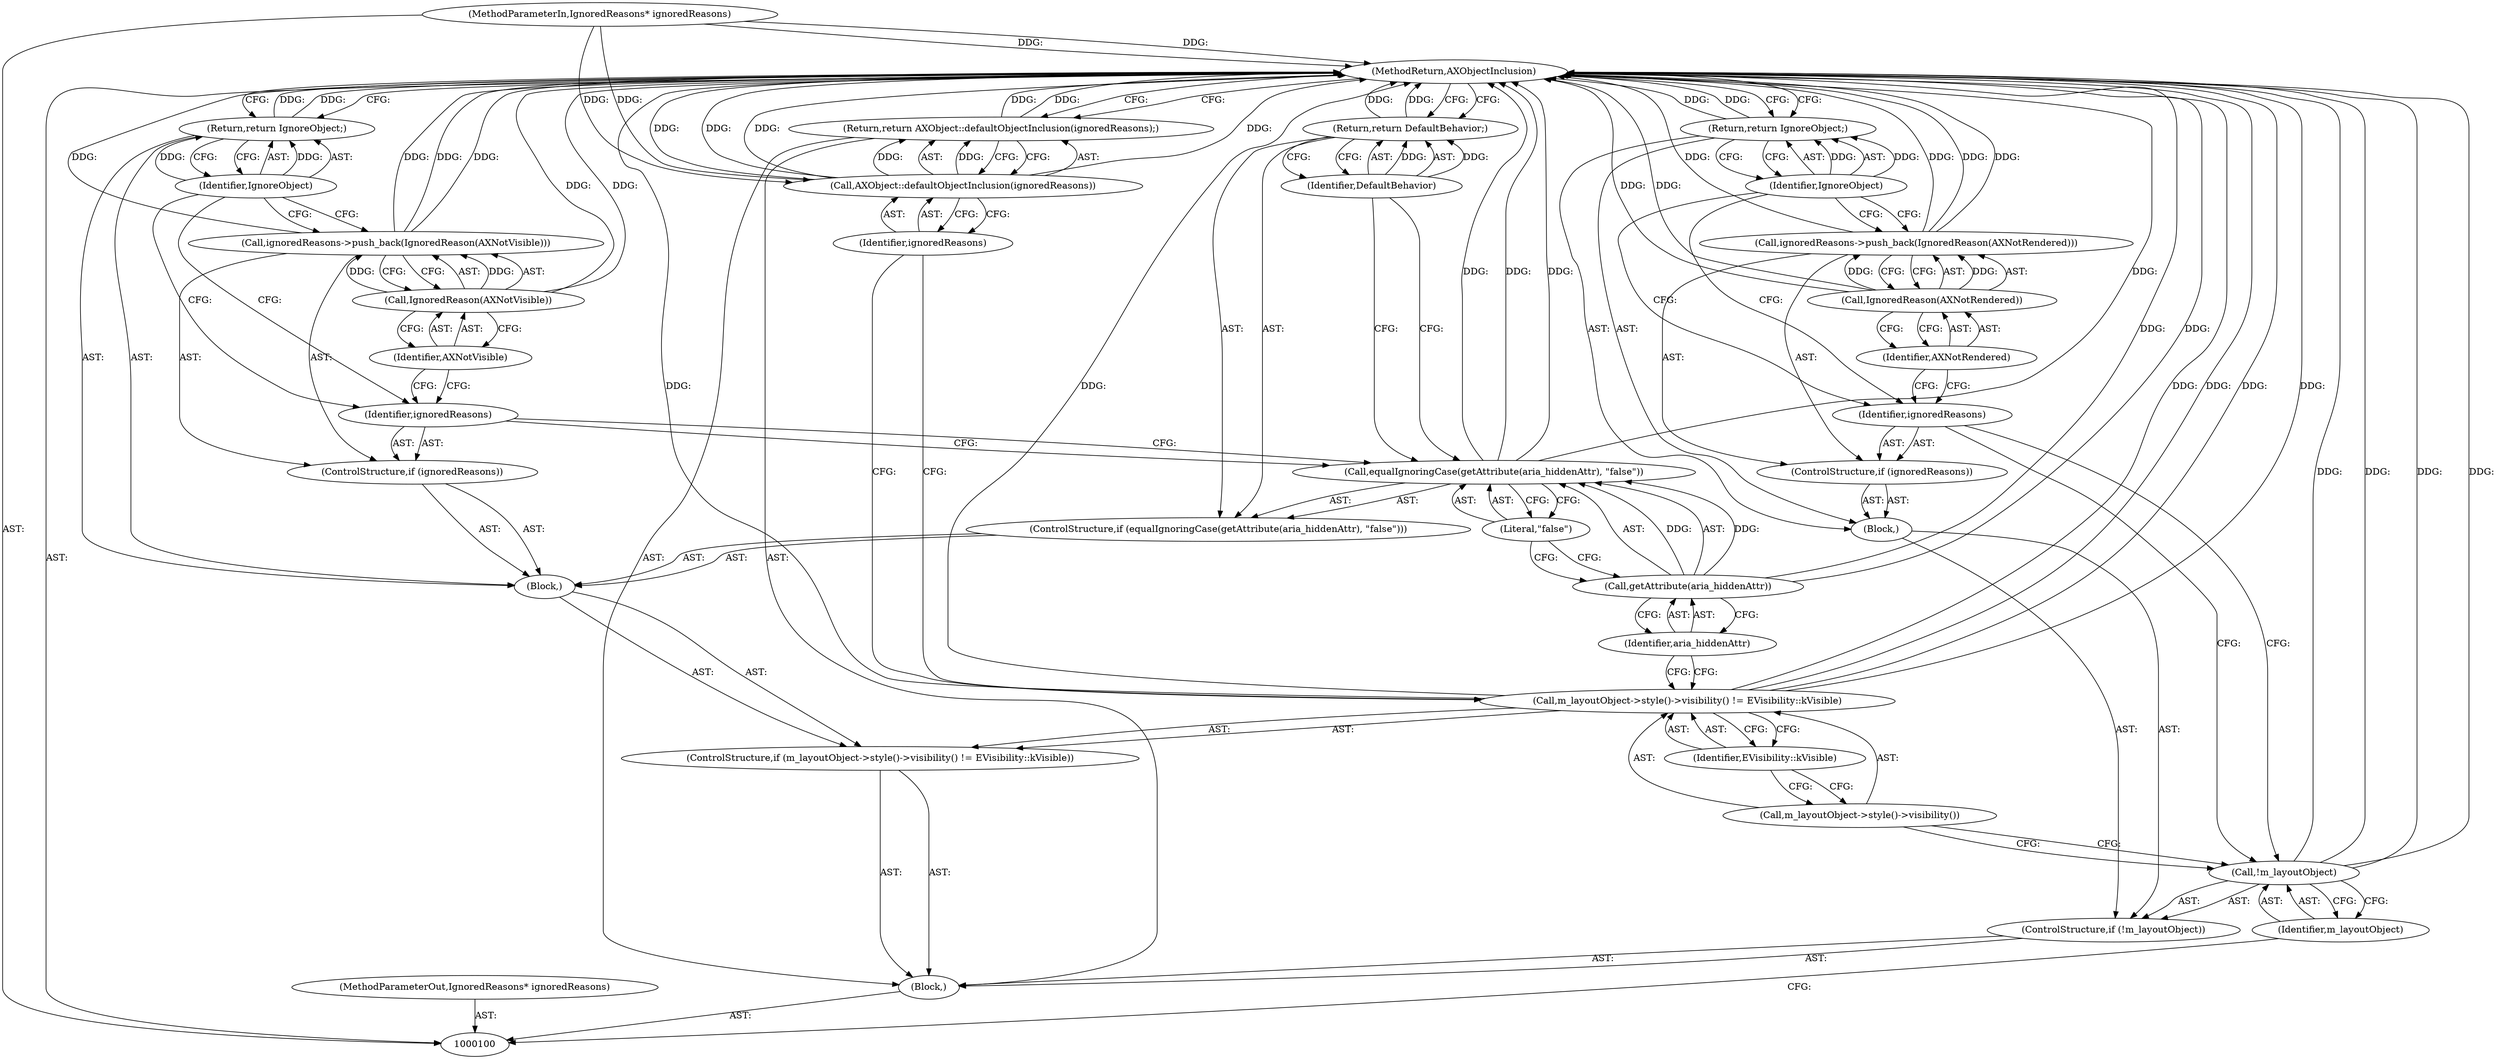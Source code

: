 digraph "1_Chrome_d27468a832d5316884bd02f459cbf493697fd7e1_1" {
"1000136" [label="(MethodReturn,AXObjectInclusion)"];
"1000114" [label="(ControlStructure,if (m_layoutObject->style()->visibility() != EVisibility::kVisible))"];
"1000117" [label="(Identifier,EVisibility::kVisible)"];
"1000115" [label="(Call,m_layoutObject->style()->visibility() != EVisibility::kVisible)"];
"1000116" [label="(Call,m_layoutObject->style()->visibility())"];
"1000118" [label="(Block,)"];
"1000121" [label="(Call,getAttribute(aria_hiddenAttr))"];
"1000122" [label="(Identifier,aria_hiddenAttr)"];
"1000119" [label="(ControlStructure,if (equalIgnoringCase(getAttribute(aria_hiddenAttr), \"false\")))"];
"1000123" [label="(Literal,\"false\")"];
"1000120" [label="(Call,equalIgnoringCase(getAttribute(aria_hiddenAttr), \"false\"))"];
"1000125" [label="(Identifier,DefaultBehavior)"];
"1000124" [label="(Return,return DefaultBehavior;)"];
"1000126" [label="(ControlStructure,if (ignoredReasons))"];
"1000127" [label="(Identifier,ignoredReasons)"];
"1000129" [label="(Call,IgnoredReason(AXNotVisible))"];
"1000130" [label="(Identifier,AXNotVisible)"];
"1000128" [label="(Call,ignoredReasons->push_back(IgnoredReason(AXNotVisible)))"];
"1000132" [label="(Identifier,IgnoreObject)"];
"1000131" [label="(Return,return IgnoreObject;)"];
"1000133" [label="(Return,return AXObject::defaultObjectInclusion(ignoredReasons);)"];
"1000135" [label="(Identifier,ignoredReasons)"];
"1000134" [label="(Call,AXObject::defaultObjectInclusion(ignoredReasons))"];
"1000101" [label="(MethodParameterIn,IgnoredReasons* ignoredReasons)"];
"1000176" [label="(MethodParameterOut,IgnoredReasons* ignoredReasons)"];
"1000102" [label="(Block,)"];
"1000103" [label="(ControlStructure,if (!m_layoutObject))"];
"1000106" [label="(Block,)"];
"1000104" [label="(Call,!m_layoutObject)"];
"1000105" [label="(Identifier,m_layoutObject)"];
"1000107" [label="(ControlStructure,if (ignoredReasons))"];
"1000108" [label="(Identifier,ignoredReasons)"];
"1000110" [label="(Call,IgnoredReason(AXNotRendered))"];
"1000111" [label="(Identifier,AXNotRendered)"];
"1000109" [label="(Call,ignoredReasons->push_back(IgnoredReason(AXNotRendered)))"];
"1000113" [label="(Identifier,IgnoreObject)"];
"1000112" [label="(Return,return IgnoreObject;)"];
"1000136" -> "1000100"  [label="AST: "];
"1000136" -> "1000112"  [label="CFG: "];
"1000136" -> "1000124"  [label="CFG: "];
"1000136" -> "1000131"  [label="CFG: "];
"1000136" -> "1000133"  [label="CFG: "];
"1000115" -> "1000136"  [label="DDG: "];
"1000115" -> "1000136"  [label="DDG: "];
"1000115" -> "1000136"  [label="DDG: "];
"1000129" -> "1000136"  [label="DDG: "];
"1000104" -> "1000136"  [label="DDG: "];
"1000104" -> "1000136"  [label="DDG: "];
"1000121" -> "1000136"  [label="DDG: "];
"1000128" -> "1000136"  [label="DDG: "];
"1000128" -> "1000136"  [label="DDG: "];
"1000109" -> "1000136"  [label="DDG: "];
"1000109" -> "1000136"  [label="DDG: "];
"1000134" -> "1000136"  [label="DDG: "];
"1000134" -> "1000136"  [label="DDG: "];
"1000120" -> "1000136"  [label="DDG: "];
"1000120" -> "1000136"  [label="DDG: "];
"1000101" -> "1000136"  [label="DDG: "];
"1000110" -> "1000136"  [label="DDG: "];
"1000112" -> "1000136"  [label="DDG: "];
"1000124" -> "1000136"  [label="DDG: "];
"1000133" -> "1000136"  [label="DDG: "];
"1000131" -> "1000136"  [label="DDG: "];
"1000114" -> "1000102"  [label="AST: "];
"1000115" -> "1000114"  [label="AST: "];
"1000118" -> "1000114"  [label="AST: "];
"1000117" -> "1000115"  [label="AST: "];
"1000117" -> "1000116"  [label="CFG: "];
"1000115" -> "1000117"  [label="CFG: "];
"1000115" -> "1000114"  [label="AST: "];
"1000115" -> "1000117"  [label="CFG: "];
"1000116" -> "1000115"  [label="AST: "];
"1000117" -> "1000115"  [label="AST: "];
"1000122" -> "1000115"  [label="CFG: "];
"1000135" -> "1000115"  [label="CFG: "];
"1000115" -> "1000136"  [label="DDG: "];
"1000115" -> "1000136"  [label="DDG: "];
"1000115" -> "1000136"  [label="DDG: "];
"1000116" -> "1000115"  [label="AST: "];
"1000116" -> "1000104"  [label="CFG: "];
"1000117" -> "1000116"  [label="CFG: "];
"1000118" -> "1000114"  [label="AST: "];
"1000119" -> "1000118"  [label="AST: "];
"1000126" -> "1000118"  [label="AST: "];
"1000131" -> "1000118"  [label="AST: "];
"1000121" -> "1000120"  [label="AST: "];
"1000121" -> "1000122"  [label="CFG: "];
"1000122" -> "1000121"  [label="AST: "];
"1000123" -> "1000121"  [label="CFG: "];
"1000121" -> "1000136"  [label="DDG: "];
"1000121" -> "1000120"  [label="DDG: "];
"1000122" -> "1000121"  [label="AST: "];
"1000122" -> "1000115"  [label="CFG: "];
"1000121" -> "1000122"  [label="CFG: "];
"1000119" -> "1000118"  [label="AST: "];
"1000120" -> "1000119"  [label="AST: "];
"1000124" -> "1000119"  [label="AST: "];
"1000123" -> "1000120"  [label="AST: "];
"1000123" -> "1000121"  [label="CFG: "];
"1000120" -> "1000123"  [label="CFG: "];
"1000120" -> "1000119"  [label="AST: "];
"1000120" -> "1000123"  [label="CFG: "];
"1000121" -> "1000120"  [label="AST: "];
"1000123" -> "1000120"  [label="AST: "];
"1000125" -> "1000120"  [label="CFG: "];
"1000127" -> "1000120"  [label="CFG: "];
"1000120" -> "1000136"  [label="DDG: "];
"1000120" -> "1000136"  [label="DDG: "];
"1000121" -> "1000120"  [label="DDG: "];
"1000125" -> "1000124"  [label="AST: "];
"1000125" -> "1000120"  [label="CFG: "];
"1000124" -> "1000125"  [label="CFG: "];
"1000125" -> "1000124"  [label="DDG: "];
"1000124" -> "1000119"  [label="AST: "];
"1000124" -> "1000125"  [label="CFG: "];
"1000125" -> "1000124"  [label="AST: "];
"1000136" -> "1000124"  [label="CFG: "];
"1000124" -> "1000136"  [label="DDG: "];
"1000125" -> "1000124"  [label="DDG: "];
"1000126" -> "1000118"  [label="AST: "];
"1000127" -> "1000126"  [label="AST: "];
"1000128" -> "1000126"  [label="AST: "];
"1000127" -> "1000126"  [label="AST: "];
"1000127" -> "1000120"  [label="CFG: "];
"1000130" -> "1000127"  [label="CFG: "];
"1000132" -> "1000127"  [label="CFG: "];
"1000129" -> "1000128"  [label="AST: "];
"1000129" -> "1000130"  [label="CFG: "];
"1000130" -> "1000129"  [label="AST: "];
"1000128" -> "1000129"  [label="CFG: "];
"1000129" -> "1000136"  [label="DDG: "];
"1000129" -> "1000128"  [label="DDG: "];
"1000130" -> "1000129"  [label="AST: "];
"1000130" -> "1000127"  [label="CFG: "];
"1000129" -> "1000130"  [label="CFG: "];
"1000128" -> "1000126"  [label="AST: "];
"1000128" -> "1000129"  [label="CFG: "];
"1000129" -> "1000128"  [label="AST: "];
"1000132" -> "1000128"  [label="CFG: "];
"1000128" -> "1000136"  [label="DDG: "];
"1000128" -> "1000136"  [label="DDG: "];
"1000129" -> "1000128"  [label="DDG: "];
"1000132" -> "1000131"  [label="AST: "];
"1000132" -> "1000128"  [label="CFG: "];
"1000132" -> "1000127"  [label="CFG: "];
"1000131" -> "1000132"  [label="CFG: "];
"1000132" -> "1000131"  [label="DDG: "];
"1000131" -> "1000118"  [label="AST: "];
"1000131" -> "1000132"  [label="CFG: "];
"1000132" -> "1000131"  [label="AST: "];
"1000136" -> "1000131"  [label="CFG: "];
"1000131" -> "1000136"  [label="DDG: "];
"1000132" -> "1000131"  [label="DDG: "];
"1000133" -> "1000102"  [label="AST: "];
"1000133" -> "1000134"  [label="CFG: "];
"1000134" -> "1000133"  [label="AST: "];
"1000136" -> "1000133"  [label="CFG: "];
"1000133" -> "1000136"  [label="DDG: "];
"1000134" -> "1000133"  [label="DDG: "];
"1000135" -> "1000134"  [label="AST: "];
"1000135" -> "1000115"  [label="CFG: "];
"1000134" -> "1000135"  [label="CFG: "];
"1000134" -> "1000133"  [label="AST: "];
"1000134" -> "1000135"  [label="CFG: "];
"1000135" -> "1000134"  [label="AST: "];
"1000133" -> "1000134"  [label="CFG: "];
"1000134" -> "1000136"  [label="DDG: "];
"1000134" -> "1000136"  [label="DDG: "];
"1000134" -> "1000133"  [label="DDG: "];
"1000101" -> "1000134"  [label="DDG: "];
"1000101" -> "1000100"  [label="AST: "];
"1000101" -> "1000136"  [label="DDG: "];
"1000101" -> "1000134"  [label="DDG: "];
"1000176" -> "1000100"  [label="AST: "];
"1000102" -> "1000100"  [label="AST: "];
"1000103" -> "1000102"  [label="AST: "];
"1000114" -> "1000102"  [label="AST: "];
"1000133" -> "1000102"  [label="AST: "];
"1000103" -> "1000102"  [label="AST: "];
"1000104" -> "1000103"  [label="AST: "];
"1000106" -> "1000103"  [label="AST: "];
"1000106" -> "1000103"  [label="AST: "];
"1000107" -> "1000106"  [label="AST: "];
"1000112" -> "1000106"  [label="AST: "];
"1000104" -> "1000103"  [label="AST: "];
"1000104" -> "1000105"  [label="CFG: "];
"1000105" -> "1000104"  [label="AST: "];
"1000108" -> "1000104"  [label="CFG: "];
"1000116" -> "1000104"  [label="CFG: "];
"1000104" -> "1000136"  [label="DDG: "];
"1000104" -> "1000136"  [label="DDG: "];
"1000105" -> "1000104"  [label="AST: "];
"1000105" -> "1000100"  [label="CFG: "];
"1000104" -> "1000105"  [label="CFG: "];
"1000107" -> "1000106"  [label="AST: "];
"1000108" -> "1000107"  [label="AST: "];
"1000109" -> "1000107"  [label="AST: "];
"1000108" -> "1000107"  [label="AST: "];
"1000108" -> "1000104"  [label="CFG: "];
"1000111" -> "1000108"  [label="CFG: "];
"1000113" -> "1000108"  [label="CFG: "];
"1000110" -> "1000109"  [label="AST: "];
"1000110" -> "1000111"  [label="CFG: "];
"1000111" -> "1000110"  [label="AST: "];
"1000109" -> "1000110"  [label="CFG: "];
"1000110" -> "1000136"  [label="DDG: "];
"1000110" -> "1000109"  [label="DDG: "];
"1000111" -> "1000110"  [label="AST: "];
"1000111" -> "1000108"  [label="CFG: "];
"1000110" -> "1000111"  [label="CFG: "];
"1000109" -> "1000107"  [label="AST: "];
"1000109" -> "1000110"  [label="CFG: "];
"1000110" -> "1000109"  [label="AST: "];
"1000113" -> "1000109"  [label="CFG: "];
"1000109" -> "1000136"  [label="DDG: "];
"1000109" -> "1000136"  [label="DDG: "];
"1000110" -> "1000109"  [label="DDG: "];
"1000113" -> "1000112"  [label="AST: "];
"1000113" -> "1000109"  [label="CFG: "];
"1000113" -> "1000108"  [label="CFG: "];
"1000112" -> "1000113"  [label="CFG: "];
"1000113" -> "1000112"  [label="DDG: "];
"1000112" -> "1000106"  [label="AST: "];
"1000112" -> "1000113"  [label="CFG: "];
"1000113" -> "1000112"  [label="AST: "];
"1000136" -> "1000112"  [label="CFG: "];
"1000112" -> "1000136"  [label="DDG: "];
"1000113" -> "1000112"  [label="DDG: "];
}
